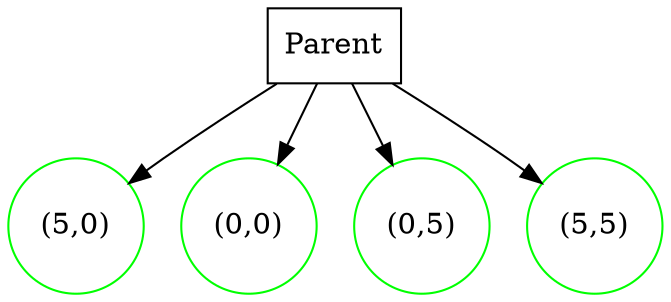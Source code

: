 digraph quadtree {
    thing1[shape=box,color=black,label="Parent"];
    thing2[shape=circle,color=green,label="(5,0)"];
    thing3[shape=circle,color=green,label="(0,0)"];
    thing4[shape=circle,color=green,label="(0,5)"];
    thing5[shape=circle,color=green,label="(5,5)"];
    thing1 -> thing2;
    thing1 -> thing3;
    thing1 -> thing4;
    thing1 -> thing5;
}